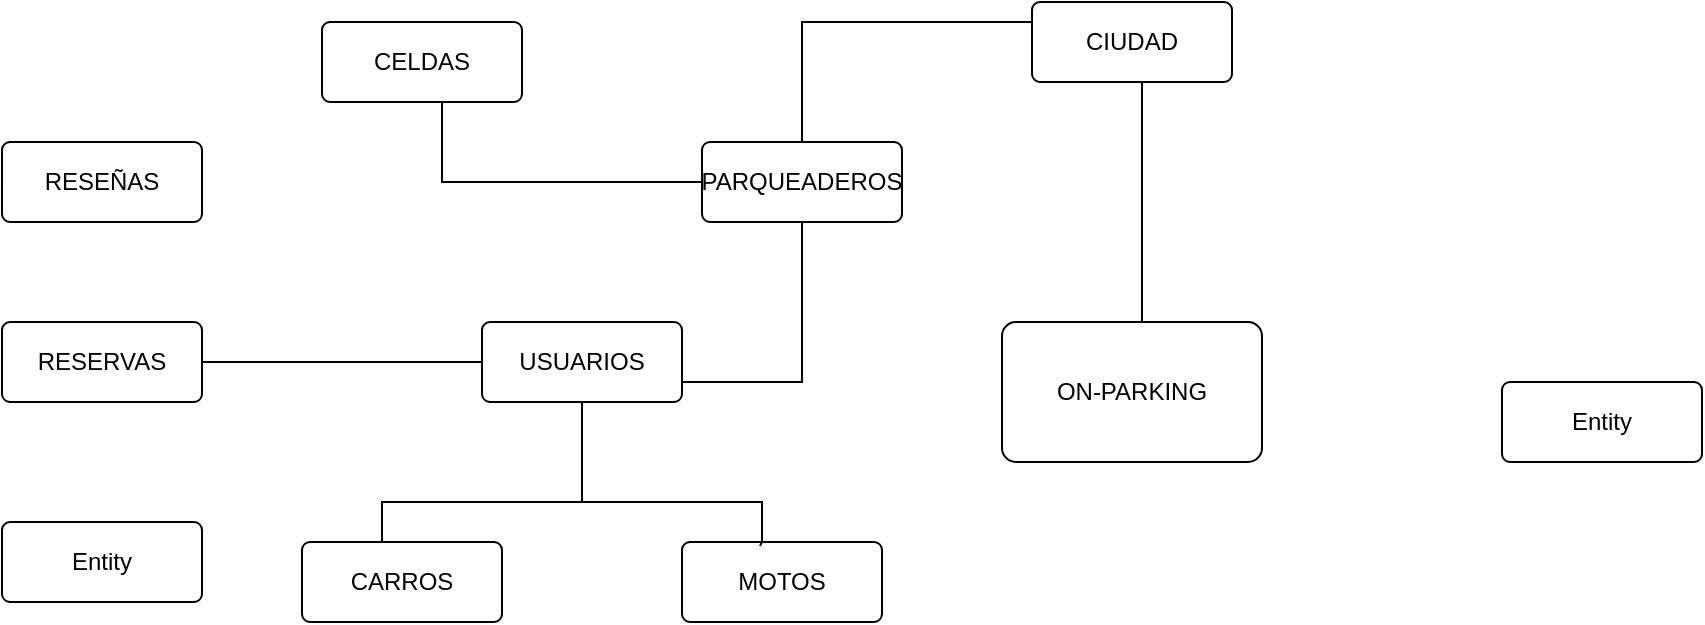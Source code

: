 <mxfile version="28.0.7">
  <diagram name="Página-1" id="dRMMloT08Zt28bpuVDyD">
    <mxGraphModel dx="1861" dy="570" grid="1" gridSize="10" guides="1" tooltips="1" connect="1" arrows="1" fold="1" page="1" pageScale="1" pageWidth="827" pageHeight="1169" math="0" shadow="0">
      <root>
        <mxCell id="0" />
        <mxCell id="1" parent="0" />
        <mxCell id="4onaaJZrYrg10ypMwlWX-18" value="Entity" style="rounded=1;arcSize=10;whiteSpace=wrap;html=1;align=center;" vertex="1" parent="1">
          <mxGeometry x="570" y="260" width="100" height="40" as="geometry" />
        </mxCell>
        <mxCell id="4onaaJZrYrg10ypMwlWX-19" value="ON-PARKING" style="rounded=1;arcSize=10;whiteSpace=wrap;html=1;align=center;" vertex="1" parent="1">
          <mxGeometry x="320" y="230" width="130" height="70" as="geometry" />
        </mxCell>
        <mxCell id="4onaaJZrYrg10ypMwlWX-20" value="MOTOS" style="rounded=1;arcSize=10;whiteSpace=wrap;html=1;align=center;" vertex="1" parent="1">
          <mxGeometry x="160" y="340" width="100" height="40" as="geometry" />
        </mxCell>
        <mxCell id="4onaaJZrYrg10ypMwlWX-21" value="USUARIOS" style="rounded=1;arcSize=10;whiteSpace=wrap;html=1;align=center;" vertex="1" parent="1">
          <mxGeometry x="60" y="230" width="100" height="40" as="geometry" />
        </mxCell>
        <mxCell id="4onaaJZrYrg10ypMwlWX-22" value="PARQUEADEROS" style="rounded=1;arcSize=10;whiteSpace=wrap;html=1;align=center;" vertex="1" parent="1">
          <mxGeometry x="170" y="140" width="100" height="40" as="geometry" />
        </mxCell>
        <mxCell id="4onaaJZrYrg10ypMwlWX-23" value="CARROS" style="rounded=1;arcSize=10;whiteSpace=wrap;html=1;align=center;" vertex="1" parent="1">
          <mxGeometry x="-30" y="340" width="100" height="40" as="geometry" />
        </mxCell>
        <mxCell id="4onaaJZrYrg10ypMwlWX-24" value="CIUDAD" style="rounded=1;arcSize=10;whiteSpace=wrap;html=1;align=center;" vertex="1" parent="1">
          <mxGeometry x="335" y="70" width="100" height="40" as="geometry" />
        </mxCell>
        <mxCell id="4onaaJZrYrg10ypMwlWX-25" value="CELDAS" style="rounded=1;arcSize=10;whiteSpace=wrap;html=1;align=center;" vertex="1" parent="1">
          <mxGeometry x="-20" y="80" width="100" height="40" as="geometry" />
        </mxCell>
        <mxCell id="4onaaJZrYrg10ypMwlWX-32" value="" style="endArrow=none;html=1;rounded=0;" edge="1" parent="1">
          <mxGeometry relative="1" as="geometry">
            <mxPoint x="390" y="110" as="sourcePoint" />
            <mxPoint x="390" y="230" as="targetPoint" />
            <Array as="points">
              <mxPoint x="390" y="110" />
            </Array>
          </mxGeometry>
        </mxCell>
        <mxCell id="4onaaJZrYrg10ypMwlWX-34" value="" style="endArrow=none;html=1;rounded=0;entryX=0;entryY=0.25;entryDx=0;entryDy=0;exitX=0.5;exitY=0;exitDx=0;exitDy=0;" edge="1" parent="1" source="4onaaJZrYrg10ypMwlWX-22" target="4onaaJZrYrg10ypMwlWX-24">
          <mxGeometry relative="1" as="geometry">
            <mxPoint x="160" y="300" as="sourcePoint" />
            <mxPoint x="320" y="300" as="targetPoint" />
            <Array as="points">
              <mxPoint x="220" y="80" />
            </Array>
          </mxGeometry>
        </mxCell>
        <mxCell id="4onaaJZrYrg10ypMwlWX-35" value="" style="endArrow=none;html=1;rounded=0;entryX=0;entryY=0.5;entryDx=0;entryDy=0;exitX=0.6;exitY=1;exitDx=0;exitDy=0;exitPerimeter=0;" edge="1" parent="1" source="4onaaJZrYrg10ypMwlWX-25" target="4onaaJZrYrg10ypMwlWX-22">
          <mxGeometry relative="1" as="geometry">
            <mxPoint x="40" y="130" as="sourcePoint" />
            <mxPoint x="320" y="300" as="targetPoint" />
            <Array as="points">
              <mxPoint x="40" y="160" />
            </Array>
          </mxGeometry>
        </mxCell>
        <mxCell id="4onaaJZrYrg10ypMwlWX-36" value="" style="endArrow=none;html=1;rounded=0;entryX=0.5;entryY=1;entryDx=0;entryDy=0;exitX=1;exitY=0.75;exitDx=0;exitDy=0;" edge="1" parent="1" source="4onaaJZrYrg10ypMwlWX-21" target="4onaaJZrYrg10ypMwlWX-22">
          <mxGeometry relative="1" as="geometry">
            <mxPoint x="160" y="300" as="sourcePoint" />
            <mxPoint x="320" y="300" as="targetPoint" />
            <Array as="points">
              <mxPoint x="220" y="260" />
            </Array>
          </mxGeometry>
        </mxCell>
        <mxCell id="4onaaJZrYrg10ypMwlWX-37" value="" style="endArrow=none;html=1;rounded=0;exitX=0.5;exitY=1;exitDx=0;exitDy=0;entryX=0.39;entryY=0.05;entryDx=0;entryDy=0;entryPerimeter=0;" edge="1" parent="1" source="4onaaJZrYrg10ypMwlWX-21" target="4onaaJZrYrg10ypMwlWX-20">
          <mxGeometry relative="1" as="geometry">
            <mxPoint x="160" y="300" as="sourcePoint" />
            <mxPoint x="20" y="320" as="targetPoint" />
            <Array as="points">
              <mxPoint x="110" y="320" />
              <mxPoint x="200" y="320" />
              <mxPoint x="200" y="340" />
            </Array>
          </mxGeometry>
        </mxCell>
        <mxCell id="4onaaJZrYrg10ypMwlWX-38" value="" style="endArrow=none;html=1;rounded=0;" edge="1" parent="1">
          <mxGeometry relative="1" as="geometry">
            <mxPoint x="40" y="340" as="sourcePoint" />
            <mxPoint x="110" y="320" as="targetPoint" />
            <Array as="points">
              <mxPoint x="10" y="340" />
              <mxPoint x="10" y="320" />
              <mxPoint x="70" y="320" />
            </Array>
          </mxGeometry>
        </mxCell>
        <mxCell id="4onaaJZrYrg10ypMwlWX-39" value="RESERVAS" style="rounded=1;arcSize=10;whiteSpace=wrap;html=1;align=center;" vertex="1" parent="1">
          <mxGeometry x="-180" y="230" width="100" height="40" as="geometry" />
        </mxCell>
        <mxCell id="4onaaJZrYrg10ypMwlWX-40" value="" style="endArrow=none;html=1;rounded=0;exitX=1;exitY=0.5;exitDx=0;exitDy=0;entryX=0;entryY=0.5;entryDx=0;entryDy=0;" edge="1" parent="1" source="4onaaJZrYrg10ypMwlWX-39" target="4onaaJZrYrg10ypMwlWX-21">
          <mxGeometry relative="1" as="geometry">
            <mxPoint x="160" y="300" as="sourcePoint" />
            <mxPoint x="50" y="250" as="targetPoint" />
            <Array as="points">
              <mxPoint x="-20" y="250" />
            </Array>
          </mxGeometry>
        </mxCell>
        <mxCell id="4onaaJZrYrg10ypMwlWX-41" value="RESEÑAS" style="rounded=1;arcSize=10;whiteSpace=wrap;html=1;align=center;" vertex="1" parent="1">
          <mxGeometry x="-180" y="140" width="100" height="40" as="geometry" />
        </mxCell>
        <mxCell id="4onaaJZrYrg10ypMwlWX-42" value="Entity" style="rounded=1;arcSize=10;whiteSpace=wrap;html=1;align=center;" vertex="1" parent="1">
          <mxGeometry x="-180" y="330" width="100" height="40" as="geometry" />
        </mxCell>
      </root>
    </mxGraphModel>
  </diagram>
</mxfile>
